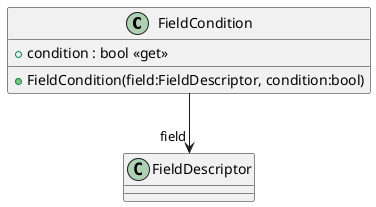 @startuml
class FieldCondition {
    + condition : bool <<get>>
    + FieldCondition(field:FieldDescriptor, condition:bool)
}
FieldCondition --> "field" FieldDescriptor
@enduml
